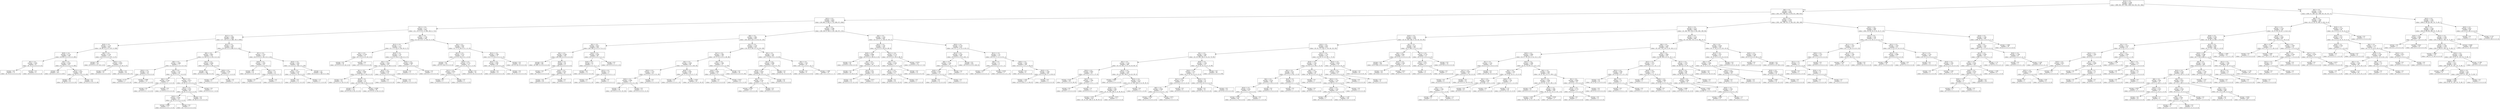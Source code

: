 digraph Tree {
node [shape=box] ;
0 [label="X[14] <= 0.5\nentropy = 3.169\nsamples = 8562\nvalue = [999, 901, 937, 934, 1000, 924, 952, 951, 964]"] ;
1 [label="X[8] <= 0.5\nentropy = 2.96\nsamples = 6344\nvalue = [361, 870, 789, 814, 0, 878, 811, 868, 953]"] ;
0 -> 1 [labeldistance=2.5, labelangle=45, headlabel="True"] ;
2 [label="X[23] <= 0.5\nentropy = 2.615\nsamples = 3826\nvalue = [59, 685, 0, 463, 0, 714, 389, 672, 844]"] ;
1 -> 2 ;
3 [label="X[11] <= 0.5\nentropy = 2.177\nsamples = 2041\nvalue = [21, 151, 0, 317, 0, 596, 243, 0, 713]"] ;
2 -> 3 ;
4 [label="X[17] <= 0.5\nentropy = 1.806\nsamples = 1493\nvalue = [17, 133, 0, 0, 0, 468, 192, 0, 683]"] ;
3 -> 4 ;
5 [label="X[20] <= 0.5\nentropy = 1.276\nsamples = 802\nvalue = [8, 89, 0, 0, 0, 0, 167, 0, 538]"] ;
4 -> 5 ;
6 [label="X[26] <= 0.5\nentropy = 0.714\nsamples = 588\nvalue = [8, 89, 0, 0, 0, 0, 0, 0, 491]"] ;
5 -> 6 ;
7 [label="X[2] <= 0.5\nentropy = 0.465\nsamples = 81\nvalue = [8, 73, 0, 0, 0, 0, 0, 0, 0]"] ;
6 -> 7 ;
8 [label="entropy = 0.0\nsamples = 73\nvalue = [0, 73, 0, 0, 0, 0, 0, 0, 0]"] ;
7 -> 8 ;
9 [label="entropy = 0.0\nsamples = 8\nvalue = [8, 0, 0, 0, 0, 0, 0, 0, 0]"] ;
7 -> 9 ;
10 [label="X[5] <= 0.5\nentropy = 0.202\nsamples = 507\nvalue = [0, 16, 0, 0, 0, 0, 0, 0, 491]"] ;
6 -> 10 ;
11 [label="entropy = 0.0\nsamples = 447\nvalue = [0, 0, 0, 0, 0, 0, 0, 0, 447]"] ;
10 -> 11 ;
12 [label="X[12] <= 0.5\nentropy = 0.837\nsamples = 60\nvalue = [0, 16, 0, 0, 0, 0, 0, 0, 44]"] ;
10 -> 12 ;
13 [label="entropy = 0.0\nsamples = 16\nvalue = [0, 16, 0, 0, 0, 0, 0, 0, 0]"] ;
12 -> 13 ;
14 [label="entropy = 0.0\nsamples = 44\nvalue = [0, 0, 0, 0, 0, 0, 0, 0, 44]"] ;
12 -> 14 ;
15 [label="X[9] <= 0.5\nentropy = 0.759\nsamples = 214\nvalue = [0, 0, 0, 0, 0, 0, 167, 0, 47]"] ;
5 -> 15 ;
16 [label="entropy = 0.0\nsamples = 141\nvalue = [0, 0, 0, 0, 0, 0, 141, 0, 0]"] ;
15 -> 16 ;
17 [label="X[24] <= 0.5\nentropy = 0.939\nsamples = 73\nvalue = [0, 0, 0, 0, 0, 0, 26, 0, 47]"] ;
15 -> 17 ;
18 [label="entropy = 0.0\nsamples = 47\nvalue = [0, 0, 0, 0, 0, 0, 0, 0, 47]"] ;
17 -> 18 ;
19 [label="entropy = 0.0\nsamples = 26\nvalue = [0, 0, 0, 0, 0, 0, 26, 0, 0]"] ;
17 -> 19 ;
20 [label="X[12] <= 0.5\nentropy = 1.361\nsamples = 691\nvalue = [9, 44, 0, 0, 0, 468, 25, 0, 145]"] ;
4 -> 20 ;
21 [label="X[0] <= 0.5\nentropy = 0.867\nsamples = 374\nvalue = [1, 44, 0, 0, 0, 310, 15, 0, 4]"] ;
20 -> 21 ;
22 [label="X[9] <= 0.5\nentropy = 1.699\nsamples = 77\nvalue = [1, 42, 0, 0, 0, 15, 15, 0, 4]"] ;
21 -> 22 ;
23 [label="X[24] <= 0.5\nentropy = 1.53\nsamples = 18\nvalue = [0, 0, 0, 0, 0, 8, 6, 0, 4]"] ;
22 -> 23 ;
24 [label="entropy = 0.722\nsamples = 5\nvalue = [0, 0, 0, 0, 0, 1, 0, 0, 4]"] ;
23 -> 24 ;
25 [label="entropy = 0.996\nsamples = 13\nvalue = [0, 0, 0, 0, 0, 7, 6, 0, 0]"] ;
23 -> 25 ;
26 [label="X[5] <= 0.5\nentropy = 1.227\nsamples = 59\nvalue = [1, 42, 0, 0, 0, 7, 9, 0, 0]"] ;
22 -> 26 ;
27 [label="X[4] <= 0.5\nentropy = 0.544\nsamples = 8\nvalue = [1, 0, 0, 0, 0, 7, 0, 0, 0]"] ;
26 -> 27 ;
28 [label="entropy = 0.0\nsamples = 7\nvalue = [0, 0, 0, 0, 0, 7, 0, 0, 0]"] ;
27 -> 28 ;
29 [label="entropy = 0.0\nsamples = 1\nvalue = [1, 0, 0, 0, 0, 0, 0, 0, 0]"] ;
27 -> 29 ;
30 [label="X[2] <= 0.5\nentropy = 0.672\nsamples = 51\nvalue = [0, 42, 0, 0, 0, 0, 9, 0, 0]"] ;
26 -> 30 ;
31 [label="X[22] <= 0.5\nentropy = 0.267\nsamples = 44\nvalue = [0, 42, 0, 0, 0, 0, 2, 0, 0]"] ;
30 -> 31 ;
32 [label="X[18] <= 0.5\nentropy = 0.503\nsamples = 18\nvalue = [0, 16, 0, 0, 0, 0, 2, 0, 0]"] ;
31 -> 32 ;
33 [label="entropy = 0.684\nsamples = 11\nvalue = [0, 9, 0, 0, 0, 0, 2, 0, 0]"] ;
32 -> 33 ;
34 [label="entropy = 0.0\nsamples = 7\nvalue = [0, 7, 0, 0, 0, 0, 0, 0, 0]"] ;
32 -> 34 ;
35 [label="entropy = 0.0\nsamples = 26\nvalue = [0, 26, 0, 0, 0, 0, 0, 0, 0]"] ;
31 -> 35 ;
36 [label="entropy = 0.0\nsamples = 7\nvalue = [0, 0, 0, 0, 0, 0, 7, 0, 0]"] ;
30 -> 36 ;
37 [label="X[22] <= 0.5\nentropy = 0.058\nsamples = 297\nvalue = [0, 2, 0, 0, 0, 295, 0, 0, 0]"] ;
21 -> 37 ;
38 [label="entropy = 0.0\nsamples = 288\nvalue = [0, 0, 0, 0, 0, 288, 0, 0, 0]"] ;
37 -> 38 ;
39 [label="X[26] <= 0.5\nentropy = 0.764\nsamples = 9\nvalue = [0, 2, 0, 0, 0, 7, 0, 0, 0]"] ;
37 -> 39 ;
40 [label="entropy = 0.0\nsamples = 2\nvalue = [0, 2, 0, 0, 0, 0, 0, 0, 0]"] ;
39 -> 40 ;
41 [label="entropy = 0.0\nsamples = 7\nvalue = [0, 0, 0, 0, 0, 7, 0, 0, 0]"] ;
39 -> 41 ;
42 [label="X[7] <= 0.5\nentropy = 1.312\nsamples = 317\nvalue = [8, 0, 0, 0, 0, 158, 10, 0, 141]"] ;
20 -> 42 ;
43 [label="X[26] <= 0.5\nentropy = 1.563\nsamples = 24\nvalue = [7, 0, 0, 0, 0, 0, 10, 0, 7]"] ;
42 -> 43 ;
44 [label="entropy = 0.0\nsamples = 10\nvalue = [0, 0, 0, 0, 0, 0, 10, 0, 0]"] ;
43 -> 44 ;
45 [label="X[0] <= 0.5\nentropy = 1.0\nsamples = 14\nvalue = [7, 0, 0, 0, 0, 0, 0, 0, 7]"] ;
43 -> 45 ;
46 [label="entropy = 0.0\nsamples = 7\nvalue = [7, 0, 0, 0, 0, 0, 0, 0, 0]"] ;
45 -> 46 ;
47 [label="entropy = 0.0\nsamples = 7\nvalue = [0, 0, 0, 0, 0, 0, 0, 0, 7]"] ;
45 -> 47 ;
48 [label="X[18] <= 0.5\nentropy = 1.025\nsamples = 293\nvalue = [1, 0, 0, 0, 0, 158, 0, 0, 134]"] ;
42 -> 48 ;
49 [label="X[5] <= 0.5\nentropy = 0.216\nsamples = 29\nvalue = [1, 0, 0, 0, 0, 28, 0, 0, 0]"] ;
48 -> 49 ;
50 [label="entropy = 0.0\nsamples = 27\nvalue = [0, 0, 0, 0, 0, 27, 0, 0, 0]"] ;
49 -> 50 ;
51 [label="entropy = 1.0\nsamples = 2\nvalue = [1, 0, 0, 0, 0, 1, 0, 0, 0]"] ;
49 -> 51 ;
52 [label="entropy = 1.0\nsamples = 264\nvalue = [0, 0, 0, 0, 0, 130, 0, 0, 134]"] ;
48 -> 52 ;
53 [label="X[6] <= 0.5\nentropy = 1.709\nsamples = 548\nvalue = [4, 18, 0, 317, 0, 128, 51, 0, 30]"] ;
3 -> 53 ;
54 [label="X[12] <= 0.5\nentropy = 1.772\nsamples = 322\nvalue = [2, 1, 0, 124, 0, 128, 50, 0, 17]"] ;
53 -> 54 ;
55 [label="X[1] <= 0.5\nentropy = 0.139\nsamples = 51\nvalue = [0, 1, 0, 0, 0, 0, 50, 0, 0]"] ;
54 -> 55 ;
56 [label="entropy = 0.0\nsamples = 50\nvalue = [0, 0, 0, 0, 0, 0, 50, 0, 0]"] ;
55 -> 56 ;
57 [label="entropy = 0.0\nsamples = 1\nvalue = [0, 1, 0, 0, 0, 0, 0, 0, 0]"] ;
55 -> 57 ;
58 [label="X[16] <= 0.5\nentropy = 1.33\nsamples = 271\nvalue = [2, 0, 0, 124, 0, 128, 0, 0, 17]"] ;
54 -> 58 ;
59 [label="X[5] <= 0.5\nentropy = 1.058\nsamples = 252\nvalue = [2, 0, 0, 122, 0, 128, 0, 0, 0]"] ;
58 -> 59 ;
60 [label="X[1] <= 0.5\nentropy = 0.995\nsamples = 237\nvalue = [0, 0, 0, 109, 0, 128, 0, 0, 0]"] ;
59 -> 60 ;
61 [label="entropy = 0.0\nsamples = 24\nvalue = [0, 0, 0, 0, 0, 24, 0, 0, 0]"] ;
60 -> 61 ;
62 [label="X[20] <= 0.5\nentropy = 1.0\nsamples = 213\nvalue = [0, 0, 0, 109, 0, 104, 0, 0, 0]"] ;
60 -> 62 ;
63 [label="entropy = 1.0\nsamples = 123\nvalue = [0, 0, 0, 62, 0, 61, 0, 0, 0]"] ;
62 -> 63 ;
64 [label="entropy = 0.999\nsamples = 90\nvalue = [0, 0, 0, 47, 0, 43, 0, 0, 0]"] ;
62 -> 64 ;
65 [label="X[25] <= 0.5\nentropy = 0.567\nsamples = 15\nvalue = [2, 0, 0, 13, 0, 0, 0, 0, 0]"] ;
59 -> 65 ;
66 [label="entropy = 0.0\nsamples = 2\nvalue = [2, 0, 0, 0, 0, 0, 0, 0, 0]"] ;
65 -> 66 ;
67 [label="entropy = 0.0\nsamples = 13\nvalue = [0, 0, 0, 13, 0, 0, 0, 0, 0]"] ;
65 -> 67 ;
68 [label="X[24] <= 0.5\nentropy = 0.485\nsamples = 19\nvalue = [0, 0, 0, 2, 0, 0, 0, 0, 17]"] ;
58 -> 68 ;
69 [label="entropy = 0.0\nsamples = 17\nvalue = [0, 0, 0, 0, 0, 0, 0, 0, 17]"] ;
68 -> 69 ;
70 [label="entropy = 0.0\nsamples = 2\nvalue = [0, 0, 0, 2, 0, 0, 0, 0, 0]"] ;
68 -> 70 ;
71 [label="X[5] <= 0.5\nentropy = 0.807\nsamples = 226\nvalue = [2, 17, 0, 193, 0, 0, 1, 0, 13]"] ;
53 -> 71 ;
72 [label="X[25] <= 0.5\nentropy = 0.157\nsamples = 153\nvalue = [2, 0, 0, 150, 0, 0, 1, 0, 0]"] ;
71 -> 72 ;
73 [label="entropy = 0.0\nsamples = 134\nvalue = [0, 0, 0, 134, 0, 0, 0, 0, 0]"] ;
72 -> 73 ;
74 [label="X[19] <= 0.5\nentropy = 0.774\nsamples = 19\nvalue = [2, 0, 0, 16, 0, 0, 1, 0, 0]"] ;
72 -> 74 ;
75 [label="X[12] <= 0.5\nentropy = 0.918\nsamples = 3\nvalue = [2, 0, 0, 0, 0, 0, 1, 0, 0]"] ;
74 -> 75 ;
76 [label="entropy = 0.0\nsamples = 2\nvalue = [2, 0, 0, 0, 0, 0, 0, 0, 0]"] ;
75 -> 76 ;
77 [label="entropy = 0.0\nsamples = 1\nvalue = [0, 0, 0, 0, 0, 0, 1, 0, 0]"] ;
75 -> 77 ;
78 [label="entropy = 0.0\nsamples = 16\nvalue = [0, 0, 0, 16, 0, 0, 0, 0, 0]"] ;
74 -> 78 ;
79 [label="X[12] <= 0.5\nentropy = 1.383\nsamples = 73\nvalue = [0, 17, 0, 43, 0, 0, 0, 0, 13]"] ;
71 -> 79 ;
80 [label="X[22] <= 0.5\nentropy = 0.987\nsamples = 30\nvalue = [0, 17, 0, 0, 0, 0, 0, 0, 13]"] ;
79 -> 80 ;
81 [label="entropy = 0.0\nsamples = 13\nvalue = [0, 0, 0, 0, 0, 0, 0, 0, 13]"] ;
80 -> 81 ;
82 [label="entropy = 0.0\nsamples = 17\nvalue = [0, 17, 0, 0, 0, 0, 0, 0, 0]"] ;
80 -> 82 ;
83 [label="entropy = 0.0\nsamples = 43\nvalue = [0, 0, 0, 43, 0, 0, 0, 0, 0]"] ;
79 -> 83 ;
84 [label="X[0] <= 0.5\nentropy = 2.296\nsamples = 1785\nvalue = [38, 534, 0, 146, 0, 118, 146, 672, 131]"] ;
2 -> 84 ;
85 [label="X[6] <= 0.5\nentropy = 1.965\nsamples = 926\nvalue = [38, 534, 0, 69, 0, 9, 85, 62, 129]"] ;
84 -> 85 ;
86 [label="X[3] <= 0.5\nentropy = 0.872\nsamples = 608\nvalue = [28, 500, 0, 0, 0, 0, 75, 4, 1]"] ;
85 -> 86 ;
87 [label="X[2] <= 0.5\nentropy = 0.299\nsamples = 528\nvalue = [28, 500, 0, 0, 0, 0, 0, 0, 0]"] ;
86 -> 87 ;
88 [label="entropy = 0.0\nsamples = 491\nvalue = [0, 491, 0, 0, 0, 0, 0, 0, 0]"] ;
87 -> 88 ;
89 [label="X[26] <= 0.5\nentropy = 0.8\nsamples = 37\nvalue = [28, 9, 0, 0, 0, 0, 0, 0, 0]"] ;
87 -> 89 ;
90 [label="entropy = 0.0\nsamples = 7\nvalue = [0, 7, 0, 0, 0, 0, 0, 0, 0]"] ;
89 -> 90 ;
91 [label="X[16] <= 0.5\nentropy = 0.353\nsamples = 30\nvalue = [28, 2, 0, 0, 0, 0, 0, 0, 0]"] ;
89 -> 91 ;
92 [label="entropy = 0.0\nsamples = 28\nvalue = [28, 0, 0, 0, 0, 0, 0, 0, 0]"] ;
91 -> 92 ;
93 [label="entropy = 0.0\nsamples = 2\nvalue = [0, 2, 0, 0, 0, 0, 0, 0, 0]"] ;
91 -> 93 ;
94 [label="X[16] <= 0.5\nentropy = 0.382\nsamples = 80\nvalue = [0, 0, 0, 0, 0, 0, 75, 4, 1]"] ;
86 -> 94 ;
95 [label="X[18] <= 0.5\nentropy = 0.2\nsamples = 77\nvalue = [0, 0, 0, 0, 0, 0, 75, 1, 1]"] ;
94 -> 95 ;
96 [label="entropy = 0.0\nsamples = 75\nvalue = [0, 0, 0, 0, 0, 0, 75, 0, 0]"] ;
95 -> 96 ;
97 [label="X[13] <= 0.5\nentropy = 1.0\nsamples = 2\nvalue = [0, 0, 0, 0, 0, 0, 0, 1, 1]"] ;
95 -> 97 ;
98 [label="entropy = 0.0\nsamples = 1\nvalue = [0, 0, 0, 0, 0, 0, 0, 1, 0]"] ;
97 -> 98 ;
99 [label="entropy = 0.0\nsamples = 1\nvalue = [0, 0, 0, 0, 0, 0, 0, 0, 1]"] ;
97 -> 99 ;
100 [label="entropy = 0.0\nsamples = 3\nvalue = [0, 0, 0, 0, 0, 0, 0, 3, 0]"] ;
94 -> 100 ;
101 [label="X[11] <= 0.5\nentropy = 2.259\nsamples = 318\nvalue = [10, 34, 0, 69, 0, 9, 10, 58, 128]"] ;
85 -> 101 ;
102 [label="X[17] <= 0.5\nentropy = 1.961\nsamples = 135\nvalue = [0, 27, 0, 0, 0, 9, 5, 48, 46]"] ;
101 -> 102 ;
103 [label="X[5] <= 0.5\nentropy = 1.639\nsamples = 98\nvalue = [0, 27, 0, 0, 0, 0, 3, 48, 20]"] ;
102 -> 103 ;
104 [label="X[20] <= 0.5\nentropy = 1.222\nsamples = 54\nvalue = [0, 0, 0, 0, 0, 0, 3, 31, 20]"] ;
103 -> 104 ;
105 [label="X[24] <= 0.5\nentropy = 0.966\nsamples = 51\nvalue = [0, 0, 0, 0, 0, 0, 0, 31, 20]"] ;
104 -> 105 ;
106 [label="entropy = 1.0\nsamples = 39\nvalue = [0, 0, 0, 0, 0, 0, 0, 19, 20]"] ;
105 -> 106 ;
107 [label="entropy = 0.0\nsamples = 12\nvalue = [0, 0, 0, 0, 0, 0, 0, 12, 0]"] ;
105 -> 107 ;
108 [label="entropy = 0.0\nsamples = 3\nvalue = [0, 0, 0, 0, 0, 0, 3, 0, 0]"] ;
104 -> 108 ;
109 [label="X[26] <= 0.5\nentropy = 0.962\nsamples = 44\nvalue = [0, 27, 0, 0, 0, 0, 0, 17, 0]"] ;
103 -> 109 ;
110 [label="entropy = 0.0\nsamples = 1\nvalue = [0, 0, 0, 0, 0, 0, 0, 1, 0]"] ;
109 -> 110 ;
111 [label="entropy = 0.952\nsamples = 43\nvalue = [0, 27, 0, 0, 0, 0, 0, 16, 0]"] ;
109 -> 111 ;
112 [label="X[5] <= 0.5\nentropy = 1.081\nsamples = 37\nvalue = [0, 0, 0, 0, 0, 9, 2, 0, 26]"] ;
102 -> 112 ;
113 [label="X[24] <= 0.5\nentropy = 0.684\nsamples = 11\nvalue = [0, 0, 0, 0, 0, 9, 2, 0, 0]"] ;
112 -> 113 ;
114 [label="entropy = 0.0\nsamples = 3\nvalue = [0, 0, 0, 0, 0, 3, 0, 0, 0]"] ;
113 -> 114 ;
115 [label="entropy = 0.811\nsamples = 8\nvalue = [0, 0, 0, 0, 0, 6, 2, 0, 0]"] ;
113 -> 115 ;
116 [label="entropy = 0.0\nsamples = 26\nvalue = [0, 0, 0, 0, 0, 0, 0, 0, 26]"] ;
112 -> 116 ;
117 [label="X[2] <= 0.5\nentropy = 1.83\nsamples = 183\nvalue = [10, 7, 0, 69, 0, 0, 5, 10, 82]"] ;
101 -> 117 ;
118 [label="X[12] <= 0.5\nentropy = 0.998\nsamples = 142\nvalue = [0, 0, 0, 67, 0, 0, 0, 0, 75]"] ;
117 -> 118 ;
119 [label="X[16] <= 0.5\nentropy = 0.823\nsamples = 101\nvalue = [0, 0, 0, 26, 0, 0, 0, 0, 75]"] ;
118 -> 119 ;
120 [label="X[5] <= 0.5\nentropy = 0.101\nsamples = 76\nvalue = [0, 0, 0, 1, 0, 0, 0, 0, 75]"] ;
119 -> 120 ;
121 [label="entropy = 0.503\nsamples = 9\nvalue = [0, 0, 0, 1, 0, 0, 0, 0, 8]"] ;
120 -> 121 ;
122 [label="entropy = 0.0\nsamples = 67\nvalue = [0, 0, 0, 0, 0, 0, 0, 0, 67]"] ;
120 -> 122 ;
123 [label="entropy = 0.0\nsamples = 25\nvalue = [0, 0, 0, 25, 0, 0, 0, 0, 0]"] ;
119 -> 123 ;
124 [label="entropy = 0.0\nsamples = 41\nvalue = [0, 0, 0, 41, 0, 0, 0, 0, 0]"] ;
118 -> 124 ;
125 [label="X[5] <= 0.5\nentropy = 2.447\nsamples = 41\nvalue = [10, 7, 0, 2, 0, 0, 5, 10, 7]"] ;
117 -> 125 ;
126 [label="entropy = 0.0\nsamples = 9\nvalue = [0, 0, 0, 0, 0, 0, 0, 9, 0]"] ;
125 -> 126 ;
127 [label="entropy = 2.308\nsamples = 32\nvalue = [10, 7, 0, 2, 0, 0, 5, 1, 7]"] ;
125 -> 127 ;
128 [label="X[4] <= 0.5\nentropy = 1.332\nsamples = 859\nvalue = [0, 0, 0, 77, 0, 109, 61, 610, 2]"] ;
84 -> 128 ;
129 [label="X[25] <= 0.5\nentropy = 1.561\nsamples = 243\nvalue = [0, 0, 0, 0, 0, 94, 61, 88, 0]"] ;
128 -> 129 ;
130 [label="X[20] <= 0.5\nentropy = 0.998\nsamples = 129\nvalue = [0, 0, 0, 0, 0, 68, 61, 0, 0]"] ;
129 -> 130 ;
131 [label="entropy = 0.0\nsamples = 65\nvalue = [0, 0, 0, 0, 0, 65, 0, 0, 0]"] ;
130 -> 131 ;
132 [label="X[3] <= 0.5\nentropy = 0.273\nsamples = 64\nvalue = [0, 0, 0, 0, 0, 3, 61, 0, 0]"] ;
130 -> 132 ;
133 [label="entropy = 0.0\nsamples = 44\nvalue = [0, 0, 0, 0, 0, 0, 44, 0, 0]"] ;
132 -> 133 ;
134 [label="X[10] <= 0.5\nentropy = 0.61\nsamples = 20\nvalue = [0, 0, 0, 0, 0, 3, 17, 0, 0]"] ;
132 -> 134 ;
135 [label="entropy = 0.0\nsamples = 15\nvalue = [0, 0, 0, 0, 0, 0, 15, 0, 0]"] ;
134 -> 135 ;
136 [label="entropy = 0.971\nsamples = 5\nvalue = [0, 0, 0, 0, 0, 3, 2, 0, 0]"] ;
134 -> 136 ;
137 [label="X[11] <= 0.5\nentropy = 0.775\nsamples = 114\nvalue = [0, 0, 0, 0, 0, 26, 0, 88, 0]"] ;
129 -> 137 ;
138 [label="X[5] <= 0.5\nentropy = 0.106\nsamples = 72\nvalue = [0, 0, 0, 0, 0, 1, 0, 71, 0]"] ;
137 -> 138 ;
139 [label="X[17] <= 0.5\nentropy = 0.276\nsamples = 21\nvalue = [0, 0, 0, 0, 0, 1, 0, 20, 0]"] ;
138 -> 139 ;
140 [label="entropy = 0.0\nsamples = 20\nvalue = [0, 0, 0, 0, 0, 0, 0, 20, 0]"] ;
139 -> 140 ;
141 [label="entropy = 0.0\nsamples = 1\nvalue = [0, 0, 0, 0, 0, 1, 0, 0, 0]"] ;
139 -> 141 ;
142 [label="entropy = 0.0\nsamples = 51\nvalue = [0, 0, 0, 0, 0, 0, 0, 51, 0]"] ;
138 -> 142 ;
143 [label="entropy = 0.974\nsamples = 42\nvalue = [0, 0, 0, 0, 0, 25, 0, 17, 0]"] ;
137 -> 143 ;
144 [label="X[20] <= 0.5\nentropy = 0.735\nsamples = 616\nvalue = [0, 0, 0, 77, 0, 15, 0, 522, 2]"] ;
128 -> 144 ;
145 [label="X[13] <= 0.5\nentropy = 0.202\nsamples = 444\nvalue = [0, 0, 0, 0, 0, 12, 0, 431, 1]"] ;
144 -> 145 ;
146 [label="X[6] <= 0.5\nentropy = 1.188\nsamples = 20\nvalue = [0, 0, 0, 0, 0, 12, 0, 7, 1]"] ;
145 -> 146 ;
147 [label="X[16] <= 0.5\nentropy = 0.391\nsamples = 13\nvalue = [0, 0, 0, 0, 0, 12, 0, 0, 1]"] ;
146 -> 147 ;
148 [label="entropy = 0.0\nsamples = 12\nvalue = [0, 0, 0, 0, 0, 12, 0, 0, 0]"] ;
147 -> 148 ;
149 [label="entropy = 0.0\nsamples = 1\nvalue = [0, 0, 0, 0, 0, 0, 0, 0, 1]"] ;
147 -> 149 ;
150 [label="entropy = 0.0\nsamples = 7\nvalue = [0, 0, 0, 0, 0, 0, 0, 7, 0]"] ;
146 -> 150 ;
151 [label="entropy = 0.0\nsamples = 424\nvalue = [0, 0, 0, 0, 0, 0, 0, 424, 0]"] ;
145 -> 151 ;
152 [label="X[11] <= 0.5\nentropy = 1.15\nsamples = 172\nvalue = [0, 0, 0, 77, 0, 3, 0, 91, 1]"] ;
144 -> 152 ;
153 [label="X[6] <= 0.5\nentropy = 1.5\nsamples = 4\nvalue = [0, 0, 0, 0, 0, 2, 0, 1, 1]"] ;
152 -> 153 ;
154 [label="entropy = 0.0\nsamples = 1\nvalue = [0, 0, 0, 0, 0, 0, 0, 0, 1]"] ;
153 -> 154 ;
155 [label="entropy = 0.918\nsamples = 3\nvalue = [0, 0, 0, 0, 0, 2, 0, 1, 0]"] ;
153 -> 155 ;
156 [label="X[26] <= 0.5\nentropy = 1.042\nsamples = 168\nvalue = [0, 0, 0, 77, 0, 1, 0, 90, 0]"] ;
152 -> 156 ;
157 [label="entropy = 0.0\nsamples = 8\nvalue = [0, 0, 0, 8, 0, 0, 0, 0, 0]"] ;
156 -> 157 ;
158 [label="X[16] <= 0.5\nentropy = 1.036\nsamples = 160\nvalue = [0, 0, 0, 69, 0, 1, 0, 90, 0]"] ;
156 -> 158 ;
159 [label="entropy = 1.032\nsamples = 157\nvalue = [0, 0, 0, 66, 0, 1, 0, 90, 0]"] ;
158 -> 159 ;
160 [label="entropy = 0.0\nsamples = 3\nvalue = [0, 0, 0, 3, 0, 0, 0, 0, 0]"] ;
158 -> 160 ;
161 [label="X[2] <= 0.5\nentropy = 2.736\nsamples = 2518\nvalue = [302, 185, 789, 351, 0, 164, 422, 196, 109]"] ;
1 -> 161 ;
162 [label="X[12] <= 0.5\nentropy = 2.472\nsamples = 2060\nvalue = [0, 169, 761, 318, 0, 145, 404, 169, 94]"] ;
161 -> 162 ;
163 [label="X[19] <= 0.5\nentropy = 2.287\nsamples = 1200\nvalue = [0, 53, 559, 186, 0, 110, 44, 155, 93]"] ;
162 -> 163 ;
164 [label="X[10] <= 0.5\nentropy = 2.651\nsamples = 810\nvalue = [0, 53, 175, 183, 0, 110, 44, 152, 93]"] ;
163 -> 164 ;
165 [label="X[1] <= 0.5\nentropy = 2.401\nsamples = 595\nvalue = [0, 19, 164, 183, 0, 14, 43, 79, 93]"] ;
164 -> 165 ;
166 [label="X[5] <= 0.5\nentropy = 2.158\nsamples = 468\nvalue = [0, 19, 150, 173, 0, 14, 43, 66, 3]"] ;
165 -> 166 ;
167 [label="X[24] <= 0.5\nentropy = 0.802\nsamples = 33\nvalue = [0, 0, 0, 5, 0, 0, 1, 27, 0]"] ;
166 -> 167 ;
168 [label="entropy = 0.567\nsamples = 30\nvalue = [0, 0, 0, 4, 0, 0, 0, 26, 0]"] ;
167 -> 168 ;
169 [label="X[23] <= 0.5\nentropy = 1.585\nsamples = 3\nvalue = [0, 0, 0, 1, 0, 0, 1, 1, 0]"] ;
167 -> 169 ;
170 [label="entropy = 0.0\nsamples = 1\nvalue = [0, 0, 0, 1, 0, 0, 0, 0, 0]"] ;
169 -> 170 ;
171 [label="entropy = 1.0\nsamples = 2\nvalue = [0, 0, 0, 0, 0, 0, 1, 1, 0]"] ;
169 -> 171 ;
172 [label="X[23] <= 0.5\nentropy = 2.104\nsamples = 435\nvalue = [0, 19, 150, 168, 0, 14, 42, 39, 3]"] ;
166 -> 172 ;
173 [label="entropy = 0.985\nsamples = 7\nvalue = [0, 4, 0, 0, 0, 0, 3, 0, 0]"] ;
172 -> 173 ;
174 [label="X[25] <= 0.5\nentropy = 2.071\nsamples = 428\nvalue = [0, 15, 150, 168, 0, 14, 39, 39, 3]"] ;
172 -> 174 ;
175 [label="X[16] <= 0.5\nentropy = 2.067\nsamples = 427\nvalue = [0, 15, 150, 168, 0, 14, 38, 39, 3]"] ;
174 -> 175 ;
176 [label="entropy = 2.075\nsamples = 422\nvalue = [0, 15, 147, 166, 0, 14, 38, 39, 3]"] ;
175 -> 176 ;
177 [label="entropy = 0.971\nsamples = 5\nvalue = [0, 0, 3, 2, 0, 0, 0, 0, 0]"] ;
175 -> 177 ;
178 [label="entropy = 0.0\nsamples = 1\nvalue = [0, 0, 0, 0, 0, 0, 1, 0, 0]"] ;
174 -> 178 ;
179 [label="X[26] <= 0.5\nentropy = 1.328\nsamples = 127\nvalue = [0, 0, 14, 10, 0, 0, 0, 13, 90]"] ;
165 -> 179 ;
180 [label="X[16] <= 0.5\nentropy = 1.571\nsamples = 37\nvalue = [0, 0, 14, 10, 0, 0, 0, 13, 0]"] ;
179 -> 180 ;
181 [label="X[17] <= 0.5\nentropy = 0.787\nsamples = 17\nvalue = [0, 0, 4, 0, 0, 0, 0, 13, 0]"] ;
180 -> 181 ;
182 [label="X[9] <= 0.5\nentropy = 0.946\nsamples = 11\nvalue = [0, 0, 4, 0, 0, 0, 0, 7, 0]"] ;
181 -> 182 ;
183 [label="entropy = 0.918\nsamples = 6\nvalue = [0, 0, 2, 0, 0, 0, 0, 4, 0]"] ;
182 -> 183 ;
184 [label="entropy = 0.971\nsamples = 5\nvalue = [0, 0, 2, 0, 0, 0, 0, 3, 0]"] ;
182 -> 184 ;
185 [label="entropy = 0.0\nsamples = 6\nvalue = [0, 0, 0, 0, 0, 0, 0, 6, 0]"] ;
181 -> 185 ;
186 [label="X[22] <= 0.5\nentropy = 1.0\nsamples = 20\nvalue = [0, 0, 10, 10, 0, 0, 0, 0, 0]"] ;
180 -> 186 ;
187 [label="entropy = 0.0\nsamples = 10\nvalue = [0, 0, 0, 10, 0, 0, 0, 0, 0]"] ;
186 -> 187 ;
188 [label="entropy = 0.0\nsamples = 10\nvalue = [0, 0, 10, 0, 0, 0, 0, 0, 0]"] ;
186 -> 188 ;
189 [label="entropy = 0.0\nsamples = 90\nvalue = [0, 0, 0, 0, 0, 0, 0, 0, 90]"] ;
179 -> 189 ;
190 [label="X[15] <= 0.5\nentropy = 1.725\nsamples = 215\nvalue = [0, 34, 11, 0, 0, 96, 1, 73, 0]"] ;
164 -> 190 ;
191 [label="X[18] <= 0.5\nentropy = 1.343\nsamples = 145\nvalue = [0, 33, 3, 0, 0, 96, 1, 12, 0]"] ;
190 -> 191 ;
192 [label="X[3] <= 0.5\nentropy = 0.55\nsamples = 102\nvalue = [0, 5, 3, 0, 0, 93, 1, 0, 0]"] ;
191 -> 192 ;
193 [label="X[4] <= 0.5\nentropy = 0.479\nsamples = 100\nvalue = [0, 5, 3, 0, 0, 92, 0, 0, 0]"] ;
192 -> 193 ;
194 [label="X[24] <= 0.5\nentropy = 0.531\nsamples = 87\nvalue = [0, 5, 3, 0, 0, 79, 0, 0, 0]"] ;
193 -> 194 ;
195 [label="entropy = 0.535\nsamples = 86\nvalue = [0, 5, 3, 0, 0, 78, 0, 0, 0]"] ;
194 -> 195 ;
196 [label="entropy = 0.0\nsamples = 1\nvalue = [0, 0, 0, 0, 0, 1, 0, 0, 0]"] ;
194 -> 196 ;
197 [label="entropy = 0.0\nsamples = 13\nvalue = [0, 0, 0, 0, 0, 13, 0, 0, 0]"] ;
193 -> 197 ;
198 [label="X[23] <= 0.5\nentropy = 1.0\nsamples = 2\nvalue = [0, 0, 0, 0, 0, 1, 1, 0, 0]"] ;
192 -> 198 ;
199 [label="entropy = 0.0\nsamples = 1\nvalue = [0, 0, 0, 0, 0, 1, 0, 0, 0]"] ;
198 -> 199 ;
200 [label="entropy = 0.0\nsamples = 1\nvalue = [0, 0, 0, 0, 0, 0, 1, 0, 0]"] ;
198 -> 200 ;
201 [label="X[5] <= 0.5\nentropy = 1.185\nsamples = 43\nvalue = [0, 28, 0, 0, 0, 3, 0, 12, 0]"] ;
191 -> 201 ;
202 [label="entropy = 0.0\nsamples = 1\nvalue = [0, 0, 0, 0, 0, 1, 0, 0, 0]"] ;
201 -> 202 ;
203 [label="X[22] <= 0.5\nentropy = 1.116\nsamples = 42\nvalue = [0, 28, 0, 0, 0, 2, 0, 12, 0]"] ;
201 -> 203 ;
204 [label="X[26] <= 0.5\nentropy = 1.154\nsamples = 39\nvalue = [0, 25, 0, 0, 0, 2, 0, 12, 0]"] ;
203 -> 204 ;
205 [label="entropy = 0.0\nsamples = 1\nvalue = [0, 1, 0, 0, 0, 0, 0, 0, 0]"] ;
204 -> 205 ;
206 [label="entropy = 1.167\nsamples = 38\nvalue = [0, 24, 0, 0, 0, 2, 0, 12, 0]"] ;
204 -> 206 ;
207 [label="entropy = 0.0\nsamples = 3\nvalue = [0, 3, 0, 0, 0, 0, 0, 0, 0]"] ;
203 -> 207 ;
208 [label="X[23] <= 0.5\nentropy = 0.618\nsamples = 70\nvalue = [0, 1, 8, 0, 0, 0, 0, 61, 0]"] ;
190 -> 208 ;
209 [label="X[21] <= 0.5\nentropy = 0.503\nsamples = 9\nvalue = [0, 1, 8, 0, 0, 0, 0, 0, 0]"] ;
208 -> 209 ;
210 [label="entropy = 0.0\nsamples = 1\nvalue = [0, 1, 0, 0, 0, 0, 0, 0, 0]"] ;
209 -> 210 ;
211 [label="entropy = 0.0\nsamples = 8\nvalue = [0, 0, 8, 0, 0, 0, 0, 0, 0]"] ;
209 -> 211 ;
212 [label="entropy = 0.0\nsamples = 61\nvalue = [0, 0, 0, 0, 0, 0, 0, 61, 0]"] ;
208 -> 212 ;
213 [label="X[1] <= 0.5\nentropy = 0.13\nsamples = 390\nvalue = [0, 0, 384, 3, 0, 0, 0, 3, 0]"] ;
163 -> 213 ;
214 [label="X[4] <= 0.5\nentropy = 0.067\nsamples = 375\nvalue = [0, 0, 372, 0, 0, 0, 0, 3, 0]"] ;
213 -> 214 ;
215 [label="entropy = 0.0\nsamples = 328\nvalue = [0, 0, 328, 0, 0, 0, 0, 0, 0]"] ;
214 -> 215 ;
216 [label="X[23] <= 0.5\nentropy = 0.342\nsamples = 47\nvalue = [0, 0, 44, 0, 0, 0, 0, 3, 0]"] ;
214 -> 216 ;
217 [label="entropy = 0.0\nsamples = 43\nvalue = [0, 0, 43, 0, 0, 0, 0, 0, 0]"] ;
216 -> 217 ;
218 [label="entropy = 0.811\nsamples = 4\nvalue = [0, 0, 1, 0, 0, 0, 0, 3, 0]"] ;
216 -> 218 ;
219 [label="X[17] <= 0.5\nentropy = 0.722\nsamples = 15\nvalue = [0, 0, 12, 3, 0, 0, 0, 0, 0]"] ;
213 -> 219 ;
220 [label="X[21] <= 0.5\nentropy = 0.971\nsamples = 5\nvalue = [0, 0, 2, 3, 0, 0, 0, 0, 0]"] ;
219 -> 220 ;
221 [label="entropy = 1.0\nsamples = 4\nvalue = [0, 0, 2, 2, 0, 0, 0, 0, 0]"] ;
220 -> 221 ;
222 [label="entropy = 0.0\nsamples = 1\nvalue = [0, 0, 0, 1, 0, 0, 0, 0, 0]"] ;
220 -> 222 ;
223 [label="entropy = 0.0\nsamples = 10\nvalue = [0, 0, 10, 0, 0, 0, 0, 0, 0]"] ;
219 -> 223 ;
224 [label="X[10] <= 0.5\nentropy = 2.118\nsamples = 860\nvalue = [0, 116, 202, 132, 0, 35, 360, 14, 1]"] ;
162 -> 224 ;
225 [label="X[9] <= 0.5\nentropy = 2.239\nsamples = 600\nvalue = [0, 105, 178, 132, 0, 35, 145, 4, 1]"] ;
224 -> 225 ;
226 [label="X[20] <= 0.5\nentropy = 2.069\nsamples = 375\nvalue = [0, 37, 78, 132, 0, 14, 112, 2, 0]"] ;
225 -> 226 ;
227 [label="X[1] <= 0.5\nentropy = 1.102\nsamples = 59\nvalue = [0, 6, 0, 43, 0, 10, 0, 0, 0]"] ;
226 -> 227 ;
228 [label="X[17] <= 0.5\nentropy = 0.954\nsamples = 16\nvalue = [0, 6, 0, 0, 0, 10, 0, 0, 0]"] ;
227 -> 228 ;
229 [label="entropy = 0.0\nsamples = 6\nvalue = [0, 6, 0, 0, 0, 0, 0, 0, 0]"] ;
228 -> 229 ;
230 [label="entropy = 0.0\nsamples = 10\nvalue = [0, 0, 0, 0, 0, 10, 0, 0, 0]"] ;
228 -> 230 ;
231 [label="entropy = 0.0\nsamples = 43\nvalue = [0, 0, 0, 43, 0, 0, 0, 0, 0]"] ;
227 -> 231 ;
232 [label="X[23] <= 0.5\nentropy = 1.998\nsamples = 316\nvalue = [0, 31, 78, 89, 0, 4, 112, 2, 0]"] ;
226 -> 232 ;
233 [label="X[3] <= 0.5\nentropy = 1.351\nsamples = 77\nvalue = [0, 0, 50, 14, 0, 1, 12, 0, 0]"] ;
232 -> 233 ;
234 [label="X[1] <= 0.5\nentropy = 0.282\nsamples = 50\nvalue = [0, 0, 48, 1, 0, 0, 1, 0, 0]"] ;
233 -> 234 ;
235 [label="X[5] <= 0.5\nentropy = 1.585\nsamples = 3\nvalue = [0, 0, 1, 1, 0, 0, 1, 0, 0]"] ;
234 -> 235 ;
236 [label="entropy = 0.0\nsamples = 1\nvalue = [0, 0, 0, 1, 0, 0, 0, 0, 0]"] ;
235 -> 236 ;
237 [label="entropy = 1.0\nsamples = 2\nvalue = [0, 0, 1, 0, 0, 0, 1, 0, 0]"] ;
235 -> 237 ;
238 [label="entropy = 0.0\nsamples = 47\nvalue = [0, 0, 47, 0, 0, 0, 0, 0, 0]"] ;
234 -> 238 ;
239 [label="X[26] <= 0.5\nentropy = 1.49\nsamples = 27\nvalue = [0, 0, 2, 13, 0, 1, 11, 0, 0]"] ;
233 -> 239 ;
240 [label="entropy = 0.0\nsamples = 1\nvalue = [0, 0, 0, 0, 0, 1, 0, 0, 0]"] ;
239 -> 240 ;
241 [label="entropy = 1.31\nsamples = 26\nvalue = [0, 0, 2, 13, 0, 0, 11, 0, 0]"] ;
239 -> 241 ;
242 [label="X[4] <= 0.5\nentropy = 1.932\nsamples = 239\nvalue = [0, 31, 28, 75, 0, 3, 100, 2, 0]"] ;
232 -> 242 ;
243 [label="X[17] <= 0.5\nentropy = 1.838\nsamples = 219\nvalue = [0, 31, 13, 74, 0, 3, 96, 2, 0]"] ;
242 -> 243 ;
244 [label="entropy = 0.0\nsamples = 15\nvalue = [0, 0, 0, 0, 0, 0, 15, 0, 0]"] ;
243 -> 244 ;
245 [label="X[25] <= 0.5\nentropy = 1.881\nsamples = 204\nvalue = [0, 31, 13, 74, 0, 3, 81, 2, 0]"] ;
243 -> 245 ;
246 [label="entropy = 1.874\nsamples = 201\nvalue = [0, 29, 13, 73, 0, 3, 81, 2, 0]"] ;
245 -> 246 ;
247 [label="entropy = 0.918\nsamples = 3\nvalue = [0, 2, 0, 1, 0, 0, 0, 0, 0]"] ;
245 -> 247 ;
248 [label="X[1] <= 0.5\nentropy = 0.992\nsamples = 20\nvalue = [0, 0, 15, 1, 0, 0, 4, 0, 0]"] ;
242 -> 248 ;
249 [label="X[16] <= 0.5\nentropy = 0.722\nsamples = 5\nvalue = [0, 0, 0, 1, 0, 0, 4, 0, 0]"] ;
248 -> 249 ;
250 [label="entropy = 0.0\nsamples = 1\nvalue = [0, 0, 0, 1, 0, 0, 0, 0, 0]"] ;
249 -> 250 ;
251 [label="entropy = 0.0\nsamples = 4\nvalue = [0, 0, 0, 0, 0, 0, 4, 0, 0]"] ;
249 -> 251 ;
252 [label="entropy = 0.0\nsamples = 15\nvalue = [0, 0, 15, 0, 0, 0, 0, 0, 0]"] ;
248 -> 252 ;
253 [label="X[5] <= 0.5\nentropy = 1.863\nsamples = 225\nvalue = [0, 68, 100, 0, 0, 21, 33, 2, 1]"] ;
225 -> 253 ;
254 [label="X[22] <= 0.5\nentropy = 1.075\nsamples = 111\nvalue = [0, 0, 76, 0, 0, 1, 32, 1, 1]"] ;
253 -> 254 ;
255 [label="X[25] <= 0.5\nentropy = 0.365\nsamples = 36\nvalue = [0, 0, 34, 0, 0, 1, 0, 1, 0]"] ;
254 -> 255 ;
256 [label="entropy = 0.0\nsamples = 34\nvalue = [0, 0, 34, 0, 0, 0, 0, 0, 0]"] ;
255 -> 256 ;
257 [label="X[0] <= 0.5\nentropy = 1.0\nsamples = 2\nvalue = [0, 0, 0, 0, 0, 1, 0, 1, 0]"] ;
255 -> 257 ;
258 [label="entropy = 0.0\nsamples = 1\nvalue = [0, 0, 0, 0, 0, 0, 0, 1, 0]"] ;
257 -> 258 ;
259 [label="entropy = 0.0\nsamples = 1\nvalue = [0, 0, 0, 0, 0, 1, 0, 0, 0]"] ;
257 -> 259 ;
260 [label="X[20] <= 0.5\nentropy = 1.076\nsamples = 75\nvalue = [0, 0, 42, 0, 0, 0, 32, 0, 1]"] ;
254 -> 260 ;
261 [label="entropy = 0.0\nsamples = 1\nvalue = [0, 0, 0, 0, 0, 0, 0, 0, 1]"] ;
260 -> 261 ;
262 [label="X[26] <= 0.5\nentropy = 0.987\nsamples = 74\nvalue = [0, 0, 42, 0, 0, 0, 32, 0, 0]"] ;
260 -> 262 ;
263 [label="entropy = 0.0\nsamples = 1\nvalue = [0, 0, 0, 0, 0, 0, 1, 0, 0]"] ;
262 -> 263 ;
264 [label="entropy = 0.984\nsamples = 73\nvalue = [0, 0, 42, 0, 0, 0, 31, 0, 0]"] ;
262 -> 264 ;
265 [label="X[17] <= 0.5\nentropy = 1.478\nsamples = 114\nvalue = [0, 68, 24, 0, 0, 20, 1, 1, 0]"] ;
253 -> 265 ;
266 [label="X[25] <= 0.5\nentropy = 0.98\nsamples = 94\nvalue = [0, 68, 24, 0, 0, 0, 1, 1, 0]"] ;
265 -> 266 ;
267 [label="X[19] <= 0.5\nentropy = 0.945\nsamples = 91\nvalue = [0, 68, 21, 0, 0, 0, 1, 1, 0]"] ;
266 -> 267 ;
268 [label="entropy = 0.851\nsamples = 78\nvalue = [0, 60, 17, 0, 0, 0, 1, 0, 0]"] ;
267 -> 268 ;
269 [label="X[26] <= 0.5\nentropy = 1.239\nsamples = 13\nvalue = [0, 8, 4, 0, 0, 0, 0, 1, 0]"] ;
267 -> 269 ;
270 [label="entropy = 0.946\nsamples = 11\nvalue = [0, 7, 4, 0, 0, 0, 0, 0, 0]"] ;
269 -> 270 ;
271 [label="entropy = 1.0\nsamples = 2\nvalue = [0, 1, 0, 0, 0, 0, 0, 1, 0]"] ;
269 -> 271 ;
272 [label="entropy = 0.0\nsamples = 3\nvalue = [0, 0, 3, 0, 0, 0, 0, 0, 0]"] ;
266 -> 272 ;
273 [label="entropy = 0.0\nsamples = 20\nvalue = [0, 0, 0, 0, 0, 20, 0, 0, 0]"] ;
265 -> 273 ;
274 [label="X[1] <= 0.5\nentropy = 0.918\nsamples = 260\nvalue = [0, 11, 24, 0, 0, 0, 215, 10, 0]"] ;
224 -> 274 ;
275 [label="X[15] <= 0.5\nentropy = 1.917\nsamples = 52\nvalue = [0, 11, 21, 0, 0, 0, 10, 10, 0]"] ;
274 -> 275 ;
276 [label="X[4] <= 0.5\nentropy = 1.499\nsamples = 42\nvalue = [0, 11, 21, 0, 0, 0, 10, 0, 0]"] ;
275 -> 276 ;
277 [label="X[22] <= 0.5\nentropy = 0.983\nsamples = 26\nvalue = [0, 11, 15, 0, 0, 0, 0, 0, 0]"] ;
276 -> 277 ;
278 [label="entropy = 0.0\nsamples = 11\nvalue = [0, 11, 0, 0, 0, 0, 0, 0, 0]"] ;
277 -> 278 ;
279 [label="entropy = 0.0\nsamples = 15\nvalue = [0, 0, 15, 0, 0, 0, 0, 0, 0]"] ;
277 -> 279 ;
280 [label="X[18] <= 0.5\nentropy = 0.954\nsamples = 16\nvalue = [0, 0, 6, 0, 0, 0, 10, 0, 0]"] ;
276 -> 280 ;
281 [label="entropy = 0.863\nsamples = 14\nvalue = [0, 0, 4, 0, 0, 0, 10, 0, 0]"] ;
280 -> 281 ;
282 [label="entropy = 0.0\nsamples = 2\nvalue = [0, 0, 2, 0, 0, 0, 0, 0, 0]"] ;
280 -> 282 ;
283 [label="entropy = 0.0\nsamples = 10\nvalue = [0, 0, 0, 0, 0, 0, 0, 10, 0]"] ;
275 -> 283 ;
284 [label="X[20] <= 0.5\nentropy = 0.109\nsamples = 208\nvalue = [0, 0, 3, 0, 0, 0, 205, 0, 0]"] ;
274 -> 284 ;
285 [label="entropy = 0.0\nsamples = 3\nvalue = [0, 0, 3, 0, 0, 0, 0, 0, 0]"] ;
284 -> 285 ;
286 [label="entropy = 0.0\nsamples = 205\nvalue = [0, 0, 0, 0, 0, 0, 205, 0, 0]"] ;
284 -> 286 ;
287 [label="X[23] <= 0.5\nentropy = 1.861\nsamples = 458\nvalue = [302, 16, 28, 33, 0, 19, 18, 27, 15]"] ;
161 -> 287 ;
288 [label="X[10] <= 0.5\nentropy = 2.46\nsamples = 110\nvalue = [34, 1, 12, 28, 0, 13, 9, 0, 13]"] ;
287 -> 288 ;
289 [label="X[17] <= 0.5\nentropy = 1.951\nsamples = 57\nvalue = [4, 1, 2, 28, 0, 0, 9, 0, 13]"] ;
288 -> 289 ;
290 [label="X[26] <= 0.5\nentropy = 1.237\nsamples = 15\nvalue = [0, 1, 1, 0, 0, 0, 2, 0, 11]"] ;
289 -> 290 ;
291 [label="X[11] <= 0.5\nentropy = 1.5\nsamples = 4\nvalue = [0, 1, 1, 0, 0, 0, 2, 0, 0]"] ;
290 -> 291 ;
292 [label="entropy = 0.0\nsamples = 2\nvalue = [0, 0, 0, 0, 0, 0, 2, 0, 0]"] ;
291 -> 292 ;
293 [label="X[24] <= 0.5\nentropy = 1.0\nsamples = 2\nvalue = [0, 1, 1, 0, 0, 0, 0, 0, 0]"] ;
291 -> 293 ;
294 [label="entropy = 0.0\nsamples = 1\nvalue = [0, 0, 1, 0, 0, 0, 0, 0, 0]"] ;
293 -> 294 ;
295 [label="entropy = 0.0\nsamples = 1\nvalue = [0, 1, 0, 0, 0, 0, 0, 0, 0]"] ;
293 -> 295 ;
296 [label="entropy = 0.0\nsamples = 11\nvalue = [0, 0, 0, 0, 0, 0, 0, 0, 11]"] ;
290 -> 296 ;
297 [label="X[12] <= 0.5\nentropy = 1.481\nsamples = 42\nvalue = [4, 0, 1, 28, 0, 0, 7, 0, 2]"] ;
289 -> 297 ;
298 [label="entropy = 2.076\nsamples = 19\nvalue = [4, 0, 1, 5, 0, 0, 7, 0, 2]"] ;
297 -> 298 ;
299 [label="entropy = 0.0\nsamples = 23\nvalue = [0, 0, 0, 23, 0, 0, 0, 0, 0]"] ;
297 -> 299 ;
300 [label="X[21] <= 0.5\nentropy = 1.416\nsamples = 53\nvalue = [30, 0, 10, 0, 0, 13, 0, 0, 0]"] ;
288 -> 300 ;
301 [label="X[25] <= 0.5\nentropy = 0.998\nsamples = 17\nvalue = [9, 0, 8, 0, 0, 0, 0, 0, 0]"] ;
300 -> 301 ;
302 [label="entropy = 0.989\nsamples = 16\nvalue = [9, 0, 7, 0, 0, 0, 0, 0, 0]"] ;
301 -> 302 ;
303 [label="entropy = 0.0\nsamples = 1\nvalue = [0, 0, 1, 0, 0, 0, 0, 0, 0]"] ;
301 -> 303 ;
304 [label="X[17] <= 0.5\nentropy = 1.216\nsamples = 36\nvalue = [21, 0, 2, 0, 0, 13, 0, 0, 0]"] ;
300 -> 304 ;
305 [label="entropy = 0.0\nsamples = 13\nvalue = [13, 0, 0, 0, 0, 0, 0, 0, 0]"] ;
304 -> 305 ;
306 [label="X[18] <= 0.5\nentropy = 1.302\nsamples = 23\nvalue = [8, 0, 2, 0, 0, 13, 0, 0, 0]"] ;
304 -> 306 ;
307 [label="entropy = 0.0\nsamples = 2\nvalue = [0, 0, 0, 0, 0, 2, 0, 0, 0]"] ;
306 -> 307 ;
308 [label="entropy = 1.342\nsamples = 21\nvalue = [8, 0, 2, 0, 0, 11, 0, 0, 0]"] ;
306 -> 308 ;
309 [label="X[18] <= 0.5\nentropy = 1.344\nsamples = 348\nvalue = [268, 15, 16, 5, 0, 6, 9, 27, 2]"] ;
287 -> 309 ;
310 [label="X[9] <= 0.5\nentropy = 1.023\nsamples = 318\nvalue = [268, 7, 13, 2, 0, 4, 9, 13, 2]"] ;
309 -> 310 ;
311 [label="X[15] <= 0.5\nentropy = 0.458\nsamples = 251\nvalue = [236, 1, 4, 2, 0, 0, 6, 1, 1]"] ;
310 -> 311 ;
312 [label="X[3] <= 0.5\nentropy = 0.283\nsamples = 243\nvalue = [235, 1, 2, 2, 0, 0, 2, 1, 0]"] ;
311 -> 312 ;
313 [label="X[26] <= 0.5\nentropy = 0.079\nsamples = 237\nvalue = [235, 1, 0, 0, 0, 0, 0, 1, 0]"] ;
312 -> 313 ;
314 [label="X[16] <= 0.5\nentropy = 1.0\nsamples = 2\nvalue = [0, 1, 0, 0, 0, 0, 0, 1, 0]"] ;
313 -> 314 ;
315 [label="entropy = 0.0\nsamples = 1\nvalue = [0, 1, 0, 0, 0, 0, 0, 0, 0]"] ;
314 -> 315 ;
316 [label="entropy = 0.0\nsamples = 1\nvalue = [0, 0, 0, 0, 0, 0, 0, 1, 0]"] ;
314 -> 316 ;
317 [label="entropy = 0.0\nsamples = 235\nvalue = [235, 0, 0, 0, 0, 0, 0, 0, 0]"] ;
313 -> 317 ;
318 [label="entropy = 1.585\nsamples = 6\nvalue = [0, 0, 2, 2, 0, 0, 2, 0, 0]"] ;
312 -> 318 ;
319 [label="entropy = 1.75\nsamples = 8\nvalue = [1, 0, 2, 0, 0, 0, 4, 0, 1]"] ;
311 -> 319 ;
320 [label="X[26] <= 0.5\nentropy = 2.188\nsamples = 67\nvalue = [32, 6, 9, 0, 0, 4, 3, 12, 1]"] ;
310 -> 320 ;
321 [label="entropy = 0.0\nsamples = 1\nvalue = [0, 0, 0, 0, 0, 0, 0, 1, 0]"] ;
320 -> 321 ;
322 [label="entropy = 2.183\nsamples = 66\nvalue = [32, 6, 9, 0, 0, 4, 3, 11, 1]"] ;
320 -> 322 ;
323 [label="entropy = 1.946\nsamples = 30\nvalue = [0, 8, 3, 3, 0, 2, 0, 14, 0]"] ;
309 -> 323 ;
324 [label="X[2] <= 0.5\nentropy = 2.194\nsamples = 2218\nvalue = [638, 31, 148, 120, 1000, 46, 141, 83, 11]"] ;
0 -> 324 [labeldistance=2.5, labelangle=-45, headlabel="False"] ;
325 [label="X[6] <= 0.5\nentropy = 1.382\nsamples = 840\nvalue = [0, 23, 50, 32, 638, 13, 66, 14, 4]"] ;
324 -> 325 ;
326 [label="X[21] <= 0.5\nentropy = 1.118\nsamples = 756\nvalue = [0, 21, 50, 19, 617, 3, 34, 8, 4]"] ;
325 -> 326 ;
327 [label="X[26] <= 0.5\nentropy = 0.763\nsamples = 690\nvalue = [0, 14, 40, 10, 609, 1, 8, 8, 0]"] ;
326 -> 327 ;
328 [label="X[1] <= 0.5\nentropy = 2.474\nsamples = 29\nvalue = [0, 3, 10, 3, 3, 1, 7, 2, 0]"] ;
327 -> 328 ;
329 [label="X[10] <= 0.5\nentropy = 1.497\nsamples = 17\nvalue = [0, 0, 9, 0, 1, 1, 6, 0, 0]"] ;
328 -> 329 ;
330 [label="X[19] <= 0.5\nentropy = 0.811\nsamples = 8\nvalue = [0, 0, 2, 0, 0, 0, 6, 0, 0]"] ;
329 -> 330 ;
331 [label="X[22] <= 0.5\nentropy = 0.592\nsamples = 7\nvalue = [0, 0, 1, 0, 0, 0, 6, 0, 0]"] ;
330 -> 331 ;
332 [label="entropy = 0.0\nsamples = 1\nvalue = [0, 0, 0, 0, 0, 0, 1, 0, 0]"] ;
331 -> 332 ;
333 [label="entropy = 0.65\nsamples = 6\nvalue = [0, 0, 1, 0, 0, 0, 5, 0, 0]"] ;
331 -> 333 ;
334 [label="entropy = 0.0\nsamples = 1\nvalue = [0, 0, 1, 0, 0, 0, 0, 0, 0]"] ;
330 -> 334 ;
335 [label="X[7] <= 0.5\nentropy = 0.986\nsamples = 9\nvalue = [0, 0, 7, 0, 1, 1, 0, 0, 0]"] ;
329 -> 335 ;
336 [label="entropy = 0.0\nsamples = 7\nvalue = [0, 0, 7, 0, 0, 0, 0, 0, 0]"] ;
335 -> 336 ;
337 [label="X[15] <= 0.5\nentropy = 1.0\nsamples = 2\nvalue = [0, 0, 0, 0, 1, 1, 0, 0, 0]"] ;
335 -> 337 ;
338 [label="entropy = 0.0\nsamples = 1\nvalue = [0, 0, 0, 0, 0, 1, 0, 0, 0]"] ;
337 -> 338 ;
339 [label="entropy = 0.0\nsamples = 1\nvalue = [0, 0, 0, 0, 1, 0, 0, 0, 0]"] ;
337 -> 339 ;
340 [label="X[7] <= 0.5\nentropy = 2.459\nsamples = 12\nvalue = [0, 3, 1, 3, 2, 0, 1, 2, 0]"] ;
328 -> 340 ;
341 [label="entropy = 2.236\nsamples = 7\nvalue = [0, 0, 1, 2, 1, 0, 1, 2, 0]"] ;
340 -> 341 ;
342 [label="X[3] <= 0.5\nentropy = 1.371\nsamples = 5\nvalue = [0, 3, 0, 1, 1, 0, 0, 0, 0]"] ;
340 -> 342 ;
343 [label="entropy = 0.0\nsamples = 3\nvalue = [0, 3, 0, 0, 0, 0, 0, 0, 0]"] ;
342 -> 343 ;
344 [label="X[11] <= 0.5\nentropy = 1.0\nsamples = 2\nvalue = [0, 0, 0, 1, 1, 0, 0, 0, 0]"] ;
342 -> 344 ;
345 [label="entropy = 0.0\nsamples = 1\nvalue = [0, 0, 0, 0, 1, 0, 0, 0, 0]"] ;
344 -> 345 ;
346 [label="entropy = 0.0\nsamples = 1\nvalue = [0, 0, 0, 1, 0, 0, 0, 0, 0]"] ;
344 -> 346 ;
347 [label="X[15] <= 0.5\nentropy = 0.561\nsamples = 661\nvalue = [0, 11, 30, 7, 606, 0, 1, 6, 0]"] ;
327 -> 347 ;
348 [label="X[18] <= 0.5\nentropy = 0.388\nsamples = 636\nvalue = [0, 7, 14, 6, 604, 0, 1, 4, 0]"] ;
347 -> 348 ;
349 [label="X[9] <= 0.5\nentropy = 0.24\nsamples = 590\nvalue = [0, 6, 4, 6, 573, 0, 1, 0, 0]"] ;
348 -> 349 ;
350 [label="X[23] <= 0.5\nentropy = 0.141\nsamples = 564\nvalue = [0, 1, 1, 6, 555, 0, 1, 0, 0]"] ;
349 -> 350 ;
351 [label="X[8] <= 0.5\nentropy = 0.66\nsamples = 52\nvalue = [0, 0, 1, 4, 46, 0, 1, 0, 0]"] ;
350 -> 351 ;
352 [label="entropy = 0.837\nsamples = 15\nvalue = [0, 0, 0, 4, 11, 0, 0, 0, 0]"] ;
351 -> 352 ;
353 [label="X[16] <= 0.5\nentropy = 0.357\nsamples = 37\nvalue = [0, 0, 1, 0, 35, 0, 1, 0, 0]"] ;
351 -> 353 ;
354 [label="entropy = 0.0\nsamples = 33\nvalue = [0, 0, 0, 0, 33, 0, 0, 0, 0]"] ;
353 -> 354 ;
355 [label="entropy = 1.5\nsamples = 4\nvalue = [0, 0, 1, 0, 2, 0, 1, 0, 0]"] ;
353 -> 355 ;
356 [label="X[5] <= 0.5\nentropy = 0.057\nsamples = 512\nvalue = [0, 1, 0, 2, 509, 0, 0, 0, 0]"] ;
350 -> 356 ;
357 [label="X[7] <= 0.5\nentropy = 0.592\nsamples = 14\nvalue = [0, 0, 0, 2, 12, 0, 0, 0, 0]"] ;
356 -> 357 ;
358 [label="X[4] <= 0.5\nentropy = 0.391\nsamples = 13\nvalue = [0, 0, 0, 1, 12, 0, 0, 0, 0]"] ;
357 -> 358 ;
359 [label="entropy = 1.0\nsamples = 2\nvalue = [0, 0, 0, 1, 1, 0, 0, 0, 0]"] ;
358 -> 359 ;
360 [label="entropy = 0.0\nsamples = 11\nvalue = [0, 0, 0, 0, 11, 0, 0, 0, 0]"] ;
358 -> 360 ;
361 [label="entropy = 0.0\nsamples = 1\nvalue = [0, 0, 0, 1, 0, 0, 0, 0, 0]"] ;
357 -> 361 ;
362 [label="X[1] <= 0.5\nentropy = 0.021\nsamples = 498\nvalue = [0, 1, 0, 0, 497, 0, 0, 0, 0]"] ;
356 -> 362 ;
363 [label="entropy = 0.0\nsamples = 75\nvalue = [0, 0, 0, 0, 75, 0, 0, 0, 0]"] ;
362 -> 363 ;
364 [label="entropy = 0.024\nsamples = 423\nvalue = [0, 1, 0, 0, 422, 0, 0, 0, 0]"] ;
362 -> 364 ;
365 [label="X[7] <= 0.5\nentropy = 1.184\nsamples = 26\nvalue = [0, 5, 3, 0, 18, 0, 0, 0, 0]"] ;
349 -> 365 ;
366 [label="entropy = 1.322\nsamples = 21\nvalue = [0, 5, 3, 0, 13, 0, 0, 0, 0]"] ;
365 -> 366 ;
367 [label="entropy = 0.0\nsamples = 5\nvalue = [0, 0, 0, 0, 5, 0, 0, 0, 0]"] ;
365 -> 367 ;
368 [label="X[11] <= 0.5\nentropy = 1.289\nsamples = 46\nvalue = [0, 1, 10, 0, 31, 0, 0, 4, 0]"] ;
348 -> 368 ;
369 [label="X[17] <= 0.5\nentropy = 1.0\nsamples = 2\nvalue = [0, 1, 1, 0, 0, 0, 0, 0, 0]"] ;
368 -> 369 ;
370 [label="entropy = 0.0\nsamples = 1\nvalue = [0, 0, 1, 0, 0, 0, 0, 0, 0]"] ;
369 -> 370 ;
371 [label="entropy = 0.0\nsamples = 1\nvalue = [0, 1, 0, 0, 0, 0, 0, 0, 0]"] ;
369 -> 371 ;
372 [label="entropy = 1.139\nsamples = 44\nvalue = [0, 0, 9, 0, 31, 0, 0, 4, 0]"] ;
368 -> 372 ;
373 [label="entropy = 1.604\nsamples = 25\nvalue = [0, 4, 16, 1, 2, 0, 0, 2, 0]"] ;
347 -> 373 ;
374 [label="X[19] <= 0.5\nentropy = 2.444\nsamples = 66\nvalue = [0, 7, 10, 9, 8, 2, 26, 0, 4]"] ;
326 -> 374 ;
375 [label="X[8] <= 0.5\nentropy = 2.166\nsamples = 52\nvalue = [0, 3, 10, 2, 5, 2, 26, 0, 4]"] ;
374 -> 375 ;
376 [label="entropy = 0.0\nsamples = 2\nvalue = [0, 2, 0, 0, 0, 0, 0, 0, 0]"] ;
375 -> 376 ;
377 [label="entropy = 2.063\nsamples = 50\nvalue = [0, 1, 10, 2, 5, 2, 26, 0, 4]"] ;
375 -> 377 ;
378 [label="X[9] <= 0.5\nentropy = 1.493\nsamples = 14\nvalue = [0, 4, 0, 7, 3, 0, 0, 0, 0]"] ;
374 -> 378 ;
379 [label="X[8] <= 0.5\nentropy = 0.544\nsamples = 8\nvalue = [0, 0, 0, 7, 1, 0, 0, 0, 0]"] ;
378 -> 379 ;
380 [label="X[15] <= 0.5\nentropy = 1.0\nsamples = 2\nvalue = [0, 0, 0, 1, 1, 0, 0, 0, 0]"] ;
379 -> 380 ;
381 [label="entropy = 0.0\nsamples = 1\nvalue = [0, 0, 0, 0, 1, 0, 0, 0, 0]"] ;
380 -> 381 ;
382 [label="entropy = 0.0\nsamples = 1\nvalue = [0, 0, 0, 1, 0, 0, 0, 0, 0]"] ;
380 -> 382 ;
383 [label="entropy = 0.0\nsamples = 6\nvalue = [0, 0, 0, 6, 0, 0, 0, 0, 0]"] ;
379 -> 383 ;
384 [label="X[17] <= 0.5\nentropy = 0.918\nsamples = 6\nvalue = [0, 4, 0, 0, 2, 0, 0, 0, 0]"] ;
378 -> 384 ;
385 [label="entropy = 0.0\nsamples = 1\nvalue = [0, 1, 0, 0, 0, 0, 0, 0, 0]"] ;
384 -> 385 ;
386 [label="entropy = 0.971\nsamples = 5\nvalue = [0, 3, 0, 0, 2, 0, 0, 0, 0]"] ;
384 -> 386 ;
387 [label="X[18] <= 0.5\nentropy = 2.213\nsamples = 84\nvalue = [0, 2, 0, 13, 21, 10, 32, 6, 0]"] ;
325 -> 387 ;
388 [label="X[23] <= 0.5\nentropy = 2.217\nsamples = 79\nvalue = [0, 2, 0, 13, 16, 10, 32, 6, 0]"] ;
387 -> 388 ;
389 [label="X[20] <= 0.5\nentropy = 0.592\nsamples = 7\nvalue = [0, 0, 0, 0, 0, 1, 6, 0, 0]"] ;
388 -> 389 ;
390 [label="entropy = 0.0\nsamples = 1\nvalue = [0, 0, 0, 0, 0, 1, 0, 0, 0]"] ;
389 -> 390 ;
391 [label="entropy = 0.0\nsamples = 6\nvalue = [0, 0, 0, 0, 0, 0, 6, 0, 0]"] ;
389 -> 391 ;
392 [label="X[4] <= 0.5\nentropy = 2.276\nsamples = 72\nvalue = [0, 2, 0, 13, 16, 9, 26, 6, 0]"] ;
388 -> 392 ;
393 [label="X[19] <= 0.5\nentropy = 2.256\nsamples = 68\nvalue = [0, 2, 0, 13, 13, 9, 26, 5, 0]"] ;
392 -> 393 ;
394 [label="X[5] <= 0.5\nentropy = 2.204\nsamples = 66\nvalue = [0, 1, 0, 12, 13, 9, 26, 5, 0]"] ;
393 -> 394 ;
395 [label="entropy = 0.0\nsamples = 1\nvalue = [0, 0, 0, 0, 0, 0, 1, 0, 0]"] ;
394 -> 395 ;
396 [label="entropy = 2.217\nsamples = 65\nvalue = [0, 1, 0, 12, 13, 9, 25, 5, 0]"] ;
394 -> 396 ;
397 [label="X[9] <= 0.5\nentropy = 1.0\nsamples = 2\nvalue = [0, 1, 0, 1, 0, 0, 0, 0, 0]"] ;
393 -> 397 ;
398 [label="entropy = 0.0\nsamples = 1\nvalue = [0, 0, 0, 1, 0, 0, 0, 0, 0]"] ;
397 -> 398 ;
399 [label="entropy = 0.0\nsamples = 1\nvalue = [0, 1, 0, 0, 0, 0, 0, 0, 0]"] ;
397 -> 399 ;
400 [label="X[10] <= 0.5\nentropy = 0.811\nsamples = 4\nvalue = [0, 0, 0, 0, 3, 0, 0, 1, 0]"] ;
392 -> 400 ;
401 [label="entropy = 0.0\nsamples = 1\nvalue = [0, 0, 0, 0, 0, 0, 0, 1, 0]"] ;
400 -> 401 ;
402 [label="entropy = 0.0\nsamples = 3\nvalue = [0, 0, 0, 0, 3, 0, 0, 0, 0]"] ;
400 -> 402 ;
403 [label="entropy = 0.0\nsamples = 5\nvalue = [0, 0, 0, 0, 5, 0, 0, 0, 0]"] ;
387 -> 403 ;
404 [label="X[10] <= 0.5\nentropy = 2.201\nsamples = 1378\nvalue = [638, 8, 98, 88, 362, 33, 75, 69, 7]"] ;
324 -> 404 ;
405 [label="X[8] <= 0.5\nentropy = 2.229\nsamples = 1290\nvalue = [616, 8, 98, 88, 296, 33, 75, 69, 7]"] ;
404 -> 405 ;
406 [label="X[20] <= 0.5\nentropy = 0.988\nsamples = 98\nvalue = [65, 0, 0, 1, 32, 0, 0, 0, 0]"] ;
405 -> 406 ;
407 [label="entropy = 0.0\nsamples = 1\nvalue = [0, 0, 0, 1, 0, 0, 0, 0, 0]"] ;
406 -> 407 ;
408 [label="entropy = 0.915\nsamples = 97\nvalue = [65, 0, 0, 0, 32, 0, 0, 0, 0]"] ;
406 -> 408 ;
409 [label="X[22] <= 0.5\nentropy = 2.292\nsamples = 1192\nvalue = [551, 8, 98, 87, 264, 33, 75, 69, 7]"] ;
405 -> 409 ;
410 [label="X[20] <= 0.5\nentropy = 2.346\nsamples = 1123\nvalue = [501, 8, 98, 87, 245, 33, 75, 69, 7]"] ;
409 -> 410 ;
411 [label="entropy = 1.063\nsamples = 75\nvalue = [44, 0, 1, 0, 30, 0, 0, 0, 0]"] ;
410 -> 411 ;
412 [label="X[16] <= 0.5\nentropy = 2.397\nsamples = 1048\nvalue = [457, 8, 97, 87, 215, 33, 75, 69, 7]"] ;
410 -> 412 ;
413 [label="X[5] <= 0.5\nentropy = 2.427\nsamples = 1015\nvalue = [432, 8, 97, 87, 207, 33, 75, 69, 7]"] ;
412 -> 413 ;
414 [label="entropy = 0.811\nsamples = 8\nvalue = [2, 0, 0, 0, 6, 0, 0, 0, 0]"] ;
413 -> 414 ;
415 [label="X[25] <= 0.5\nentropy = 2.43\nsamples = 1007\nvalue = [430, 8, 97, 87, 201, 33, 75, 69, 7]"] ;
413 -> 415 ;
416 [label="entropy = 2.438\nsamples = 1000\nvalue = [423, 8, 97, 87, 201, 33, 75, 69, 7]"] ;
415 -> 416 ;
417 [label="entropy = 0.0\nsamples = 7\nvalue = [7, 0, 0, 0, 0, 0, 0, 0, 0]"] ;
415 -> 417 ;
418 [label="entropy = 0.799\nsamples = 33\nvalue = [25, 0, 0, 0, 8, 0, 0, 0, 0]"] ;
412 -> 418 ;
419 [label="entropy = 0.849\nsamples = 69\nvalue = [50, 0, 0, 0, 19, 0, 0, 0, 0]"] ;
409 -> 419 ;
420 [label="X[20] <= 0.5\nentropy = 0.811\nsamples = 88\nvalue = [22, 0, 0, 0, 66, 0, 0, 0, 0]"] ;
404 -> 420 ;
421 [label="entropy = 0.0\nsamples = 1\nvalue = [1, 0, 0, 0, 0, 0, 0, 0, 0]"] ;
420 -> 421 ;
422 [label="entropy = 0.797\nsamples = 87\nvalue = [21, 0, 0, 0, 66, 0, 0, 0, 0]"] ;
420 -> 422 ;
}